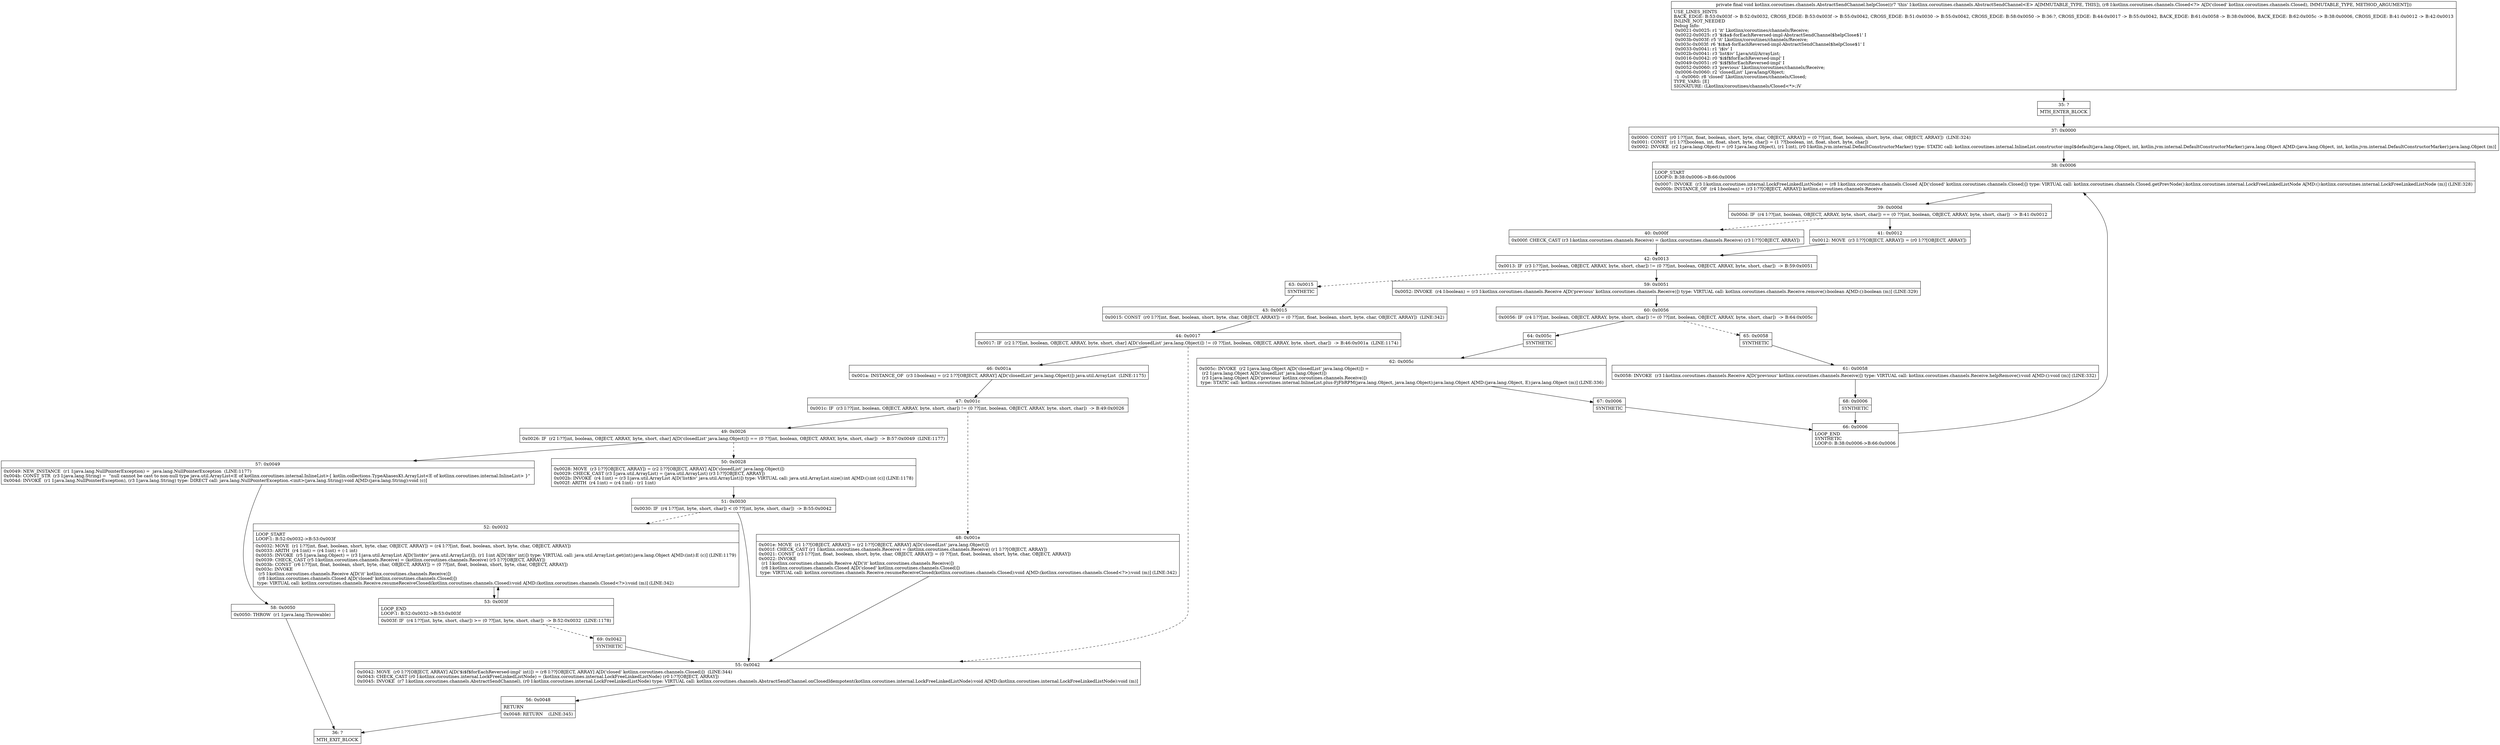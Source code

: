 digraph "CFG forkotlinx.coroutines.channels.AbstractSendChannel.helpClose(Lkotlinx\/coroutines\/channels\/Closed;)V" {
Node_35 [shape=record,label="{35\:\ ?|MTH_ENTER_BLOCK\l}"];
Node_37 [shape=record,label="{37\:\ 0x0000|0x0000: CONST  (r0 I:??[int, float, boolean, short, byte, char, OBJECT, ARRAY]) = (0 ??[int, float, boolean, short, byte, char, OBJECT, ARRAY])  (LINE:324)\l0x0001: CONST  (r1 I:??[boolean, int, float, short, byte, char]) = (1 ??[boolean, int, float, short, byte, char]) \l0x0002: INVOKE  (r2 I:java.lang.Object) = (r0 I:java.lang.Object), (r1 I:int), (r0 I:kotlin.jvm.internal.DefaultConstructorMarker) type: STATIC call: kotlinx.coroutines.internal.InlineList.constructor\-impl$default(java.lang.Object, int, kotlin.jvm.internal.DefaultConstructorMarker):java.lang.Object A[MD:(java.lang.Object, int, kotlin.jvm.internal.DefaultConstructorMarker):java.lang.Object (m)]\l}"];
Node_38 [shape=record,label="{38\:\ 0x0006|LOOP_START\lLOOP:0: B:38:0x0006\-\>B:66:0x0006\l|0x0007: INVOKE  (r3 I:kotlinx.coroutines.internal.LockFreeLinkedListNode) = (r8 I:kotlinx.coroutines.channels.Closed A[D('closed' kotlinx.coroutines.channels.Closed)]) type: VIRTUAL call: kotlinx.coroutines.channels.Closed.getPrevNode():kotlinx.coroutines.internal.LockFreeLinkedListNode A[MD:():kotlinx.coroutines.internal.LockFreeLinkedListNode (m)] (LINE:328)\l0x000b: INSTANCE_OF  (r4 I:boolean) = (r3 I:??[OBJECT, ARRAY]) kotlinx.coroutines.channels.Receive \l}"];
Node_39 [shape=record,label="{39\:\ 0x000d|0x000d: IF  (r4 I:??[int, boolean, OBJECT, ARRAY, byte, short, char]) == (0 ??[int, boolean, OBJECT, ARRAY, byte, short, char])  \-\> B:41:0x0012 \l}"];
Node_40 [shape=record,label="{40\:\ 0x000f|0x000f: CHECK_CAST (r3 I:kotlinx.coroutines.channels.Receive) = (kotlinx.coroutines.channels.Receive) (r3 I:??[OBJECT, ARRAY]) \l}"];
Node_42 [shape=record,label="{42\:\ 0x0013|0x0013: IF  (r3 I:??[int, boolean, OBJECT, ARRAY, byte, short, char]) != (0 ??[int, boolean, OBJECT, ARRAY, byte, short, char])  \-\> B:59:0x0051 \l}"];
Node_59 [shape=record,label="{59\:\ 0x0051|0x0052: INVOKE  (r4 I:boolean) = (r3 I:kotlinx.coroutines.channels.Receive A[D('previous' kotlinx.coroutines.channels.Receive)]) type: VIRTUAL call: kotlinx.coroutines.channels.Receive.remove():boolean A[MD:():boolean (m)] (LINE:329)\l}"];
Node_60 [shape=record,label="{60\:\ 0x0056|0x0056: IF  (r4 I:??[int, boolean, OBJECT, ARRAY, byte, short, char]) != (0 ??[int, boolean, OBJECT, ARRAY, byte, short, char])  \-\> B:64:0x005c \l}"];
Node_64 [shape=record,label="{64\:\ 0x005c|SYNTHETIC\l}"];
Node_62 [shape=record,label="{62\:\ 0x005c|0x005c: INVOKE  (r2 I:java.lang.Object A[D('closedList' java.lang.Object)]) = \l  (r2 I:java.lang.Object A[D('closedList' java.lang.Object)])\l  (r3 I:java.lang.Object A[D('previous' kotlinx.coroutines.channels.Receive)])\l type: STATIC call: kotlinx.coroutines.internal.InlineList.plus\-FjFbRPM(java.lang.Object, java.lang.Object):java.lang.Object A[MD:(java.lang.Object, E):java.lang.Object (m)] (LINE:336)\l}"];
Node_67 [shape=record,label="{67\:\ 0x0006|SYNTHETIC\l}"];
Node_66 [shape=record,label="{66\:\ 0x0006|LOOP_END\lSYNTHETIC\lLOOP:0: B:38:0x0006\-\>B:66:0x0006\l}"];
Node_65 [shape=record,label="{65\:\ 0x0058|SYNTHETIC\l}"];
Node_61 [shape=record,label="{61\:\ 0x0058|0x0058: INVOKE  (r3 I:kotlinx.coroutines.channels.Receive A[D('previous' kotlinx.coroutines.channels.Receive)]) type: VIRTUAL call: kotlinx.coroutines.channels.Receive.helpRemove():void A[MD:():void (m)] (LINE:332)\l}"];
Node_68 [shape=record,label="{68\:\ 0x0006|SYNTHETIC\l}"];
Node_63 [shape=record,label="{63\:\ 0x0015|SYNTHETIC\l}"];
Node_43 [shape=record,label="{43\:\ 0x0015|0x0015: CONST  (r0 I:??[int, float, boolean, short, byte, char, OBJECT, ARRAY]) = (0 ??[int, float, boolean, short, byte, char, OBJECT, ARRAY])  (LINE:342)\l}"];
Node_44 [shape=record,label="{44\:\ 0x0017|0x0017: IF  (r2 I:??[int, boolean, OBJECT, ARRAY, byte, short, char] A[D('closedList' java.lang.Object)]) != (0 ??[int, boolean, OBJECT, ARRAY, byte, short, char])  \-\> B:46:0x001a  (LINE:1174)\l}"];
Node_46 [shape=record,label="{46\:\ 0x001a|0x001a: INSTANCE_OF  (r3 I:boolean) = (r2 I:??[OBJECT, ARRAY] A[D('closedList' java.lang.Object)]) java.util.ArrayList  (LINE:1175)\l}"];
Node_47 [shape=record,label="{47\:\ 0x001c|0x001c: IF  (r3 I:??[int, boolean, OBJECT, ARRAY, byte, short, char]) != (0 ??[int, boolean, OBJECT, ARRAY, byte, short, char])  \-\> B:49:0x0026 \l}"];
Node_48 [shape=record,label="{48\:\ 0x001e|0x001e: MOVE  (r1 I:??[OBJECT, ARRAY]) = (r2 I:??[OBJECT, ARRAY] A[D('closedList' java.lang.Object)]) \l0x001f: CHECK_CAST (r1 I:kotlinx.coroutines.channels.Receive) = (kotlinx.coroutines.channels.Receive) (r1 I:??[OBJECT, ARRAY]) \l0x0021: CONST  (r3 I:??[int, float, boolean, short, byte, char, OBJECT, ARRAY]) = (0 ??[int, float, boolean, short, byte, char, OBJECT, ARRAY]) \l0x0022: INVOKE  \l  (r1 I:kotlinx.coroutines.channels.Receive A[D('it' kotlinx.coroutines.channels.Receive)])\l  (r8 I:kotlinx.coroutines.channels.Closed A[D('closed' kotlinx.coroutines.channels.Closed)])\l type: VIRTUAL call: kotlinx.coroutines.channels.Receive.resumeReceiveClosed(kotlinx.coroutines.channels.Closed):void A[MD:(kotlinx.coroutines.channels.Closed\<?\>):void (m)] (LINE:342)\l}"];
Node_49 [shape=record,label="{49\:\ 0x0026|0x0026: IF  (r2 I:??[int, boolean, OBJECT, ARRAY, byte, short, char] A[D('closedList' java.lang.Object)]) == (0 ??[int, boolean, OBJECT, ARRAY, byte, short, char])  \-\> B:57:0x0049  (LINE:1177)\l}"];
Node_50 [shape=record,label="{50\:\ 0x0028|0x0028: MOVE  (r3 I:??[OBJECT, ARRAY]) = (r2 I:??[OBJECT, ARRAY] A[D('closedList' java.lang.Object)]) \l0x0029: CHECK_CAST (r3 I:java.util.ArrayList) = (java.util.ArrayList) (r3 I:??[OBJECT, ARRAY]) \l0x002b: INVOKE  (r4 I:int) = (r3 I:java.util.ArrayList A[D('list$iv' java.util.ArrayList)]) type: VIRTUAL call: java.util.ArrayList.size():int A[MD:():int (c)] (LINE:1178)\l0x002f: ARITH  (r4 I:int) = (r4 I:int) \- (r1 I:int) \l}"];
Node_51 [shape=record,label="{51\:\ 0x0030|0x0030: IF  (r4 I:??[int, byte, short, char]) \< (0 ??[int, byte, short, char])  \-\> B:55:0x0042 \l}"];
Node_52 [shape=record,label="{52\:\ 0x0032|LOOP_START\lLOOP:1: B:52:0x0032\-\>B:53:0x003f\l|0x0032: MOVE  (r1 I:??[int, float, boolean, short, byte, char, OBJECT, ARRAY]) = (r4 I:??[int, float, boolean, short, byte, char, OBJECT, ARRAY]) \l0x0033: ARITH  (r4 I:int) = (r4 I:int) + (\-1 int) \l0x0035: INVOKE  (r5 I:java.lang.Object) = (r3 I:java.util.ArrayList A[D('list$iv' java.util.ArrayList)]), (r1 I:int A[D('i$iv' int)]) type: VIRTUAL call: java.util.ArrayList.get(int):java.lang.Object A[MD:(int):E (c)] (LINE:1179)\l0x0039: CHECK_CAST (r5 I:kotlinx.coroutines.channels.Receive) = (kotlinx.coroutines.channels.Receive) (r5 I:??[OBJECT, ARRAY]) \l0x003b: CONST  (r6 I:??[int, float, boolean, short, byte, char, OBJECT, ARRAY]) = (0 ??[int, float, boolean, short, byte, char, OBJECT, ARRAY]) \l0x003c: INVOKE  \l  (r5 I:kotlinx.coroutines.channels.Receive A[D('it' kotlinx.coroutines.channels.Receive)])\l  (r8 I:kotlinx.coroutines.channels.Closed A[D('closed' kotlinx.coroutines.channels.Closed)])\l type: VIRTUAL call: kotlinx.coroutines.channels.Receive.resumeReceiveClosed(kotlinx.coroutines.channels.Closed):void A[MD:(kotlinx.coroutines.channels.Closed\<?\>):void (m)] (LINE:342)\l}"];
Node_53 [shape=record,label="{53\:\ 0x003f|LOOP_END\lLOOP:1: B:52:0x0032\-\>B:53:0x003f\l|0x003f: IF  (r4 I:??[int, byte, short, char]) \>= (0 ??[int, byte, short, char])  \-\> B:52:0x0032  (LINE:1178)\l}"];
Node_69 [shape=record,label="{69\:\ 0x0042|SYNTHETIC\l}"];
Node_57 [shape=record,label="{57\:\ 0x0049|0x0049: NEW_INSTANCE  (r1 I:java.lang.NullPointerException) =  java.lang.NullPointerException  (LINE:1177)\l0x004b: CONST_STR  (r3 I:java.lang.String) =  \"null cannot be cast to non\-null type java.util.ArrayList\<E of kotlinx.coroutines.internal.InlineList\>\{ kotlin.collections.TypeAliasesKt.ArrayList\<E of kotlinx.coroutines.internal.InlineList\> \}\" \l0x004d: INVOKE  (r1 I:java.lang.NullPointerException), (r3 I:java.lang.String) type: DIRECT call: java.lang.NullPointerException.\<init\>(java.lang.String):void A[MD:(java.lang.String):void (c)]\l}"];
Node_58 [shape=record,label="{58\:\ 0x0050|0x0050: THROW  (r1 I:java.lang.Throwable) \l}"];
Node_36 [shape=record,label="{36\:\ ?|MTH_EXIT_BLOCK\l}"];
Node_55 [shape=record,label="{55\:\ 0x0042|0x0042: MOVE  (r0 I:??[OBJECT, ARRAY] A[D('$i$f$forEachReversed\-impl' int)]) = (r8 I:??[OBJECT, ARRAY] A[D('closed' kotlinx.coroutines.channels.Closed)])  (LINE:344)\l0x0043: CHECK_CAST (r0 I:kotlinx.coroutines.internal.LockFreeLinkedListNode) = (kotlinx.coroutines.internal.LockFreeLinkedListNode) (r0 I:??[OBJECT, ARRAY]) \l0x0045: INVOKE  (r7 I:kotlinx.coroutines.channels.AbstractSendChannel), (r0 I:kotlinx.coroutines.internal.LockFreeLinkedListNode) type: VIRTUAL call: kotlinx.coroutines.channels.AbstractSendChannel.onClosedIdempotent(kotlinx.coroutines.internal.LockFreeLinkedListNode):void A[MD:(kotlinx.coroutines.internal.LockFreeLinkedListNode):void (m)]\l}"];
Node_56 [shape=record,label="{56\:\ 0x0048|RETURN\l|0x0048: RETURN    (LINE:345)\l}"];
Node_41 [shape=record,label="{41\:\ 0x0012|0x0012: MOVE  (r3 I:??[OBJECT, ARRAY]) = (r0 I:??[OBJECT, ARRAY]) \l}"];
MethodNode[shape=record,label="{private final void kotlinx.coroutines.channels.AbstractSendChannel.helpClose((r7 'this' I:kotlinx.coroutines.channels.AbstractSendChannel\<E\> A[IMMUTABLE_TYPE, THIS]), (r8 I:kotlinx.coroutines.channels.Closed\<?\> A[D('closed' kotlinx.coroutines.channels.Closed), IMMUTABLE_TYPE, METHOD_ARGUMENT]))  | USE_LINES_HINTS\lBACK_EDGE: B:53:0x003f \-\> B:52:0x0032, CROSS_EDGE: B:53:0x003f \-\> B:55:0x0042, CROSS_EDGE: B:51:0x0030 \-\> B:55:0x0042, CROSS_EDGE: B:58:0x0050 \-\> B:36:?, CROSS_EDGE: B:44:0x0017 \-\> B:55:0x0042, BACK_EDGE: B:61:0x0058 \-\> B:38:0x0006, BACK_EDGE: B:62:0x005c \-\> B:38:0x0006, CROSS_EDGE: B:41:0x0012 \-\> B:42:0x0013\lINLINE_NOT_NEEDED\lDebug Info:\l  0x0021\-0x0025: r1 'it' Lkotlinx\/coroutines\/channels\/Receive;\l  0x0022\-0x0025: r3 '$i$a$\-forEachReversed\-impl\-AbstractSendChannel$helpClose$1' I\l  0x003b\-0x003f: r5 'it' Lkotlinx\/coroutines\/channels\/Receive;\l  0x003c\-0x003f: r6 '$i$a$\-forEachReversed\-impl\-AbstractSendChannel$helpClose$1' I\l  0x0033\-0x0041: r1 'i$iv' I\l  0x002b\-0x0041: r3 'list$iv' Ljava\/util\/ArrayList;\l  0x0016\-0x0042: r0 '$i$f$forEachReversed\-impl' I\l  0x0049\-0x0051: r0 '$i$f$forEachReversed\-impl' I\l  0x0052\-0x0060: r3 'previous' Lkotlinx\/coroutines\/channels\/Receive;\l  0x0006\-0x0060: r2 'closedList' Ljava\/lang\/Object;\l  \-1 \-0x0060: r8 'closed' Lkotlinx\/coroutines\/channels\/Closed;\lTYPE_VARS: [E]\lSIGNATURE: (Lkotlinx\/coroutines\/channels\/Closed\<*\>;)V\l}"];
MethodNode -> Node_35;Node_35 -> Node_37;
Node_37 -> Node_38;
Node_38 -> Node_39;
Node_39 -> Node_40[style=dashed];
Node_39 -> Node_41;
Node_40 -> Node_42;
Node_42 -> Node_59;
Node_42 -> Node_63[style=dashed];
Node_59 -> Node_60;
Node_60 -> Node_64;
Node_60 -> Node_65[style=dashed];
Node_64 -> Node_62;
Node_62 -> Node_67;
Node_67 -> Node_66;
Node_66 -> Node_38;
Node_65 -> Node_61;
Node_61 -> Node_68;
Node_68 -> Node_66;
Node_63 -> Node_43;
Node_43 -> Node_44;
Node_44 -> Node_46;
Node_44 -> Node_55[style=dashed];
Node_46 -> Node_47;
Node_47 -> Node_48[style=dashed];
Node_47 -> Node_49;
Node_48 -> Node_55;
Node_49 -> Node_50[style=dashed];
Node_49 -> Node_57;
Node_50 -> Node_51;
Node_51 -> Node_52[style=dashed];
Node_51 -> Node_55;
Node_52 -> Node_53;
Node_53 -> Node_52;
Node_53 -> Node_69[style=dashed];
Node_69 -> Node_55;
Node_57 -> Node_58;
Node_58 -> Node_36;
Node_55 -> Node_56;
Node_56 -> Node_36;
Node_41 -> Node_42;
}

